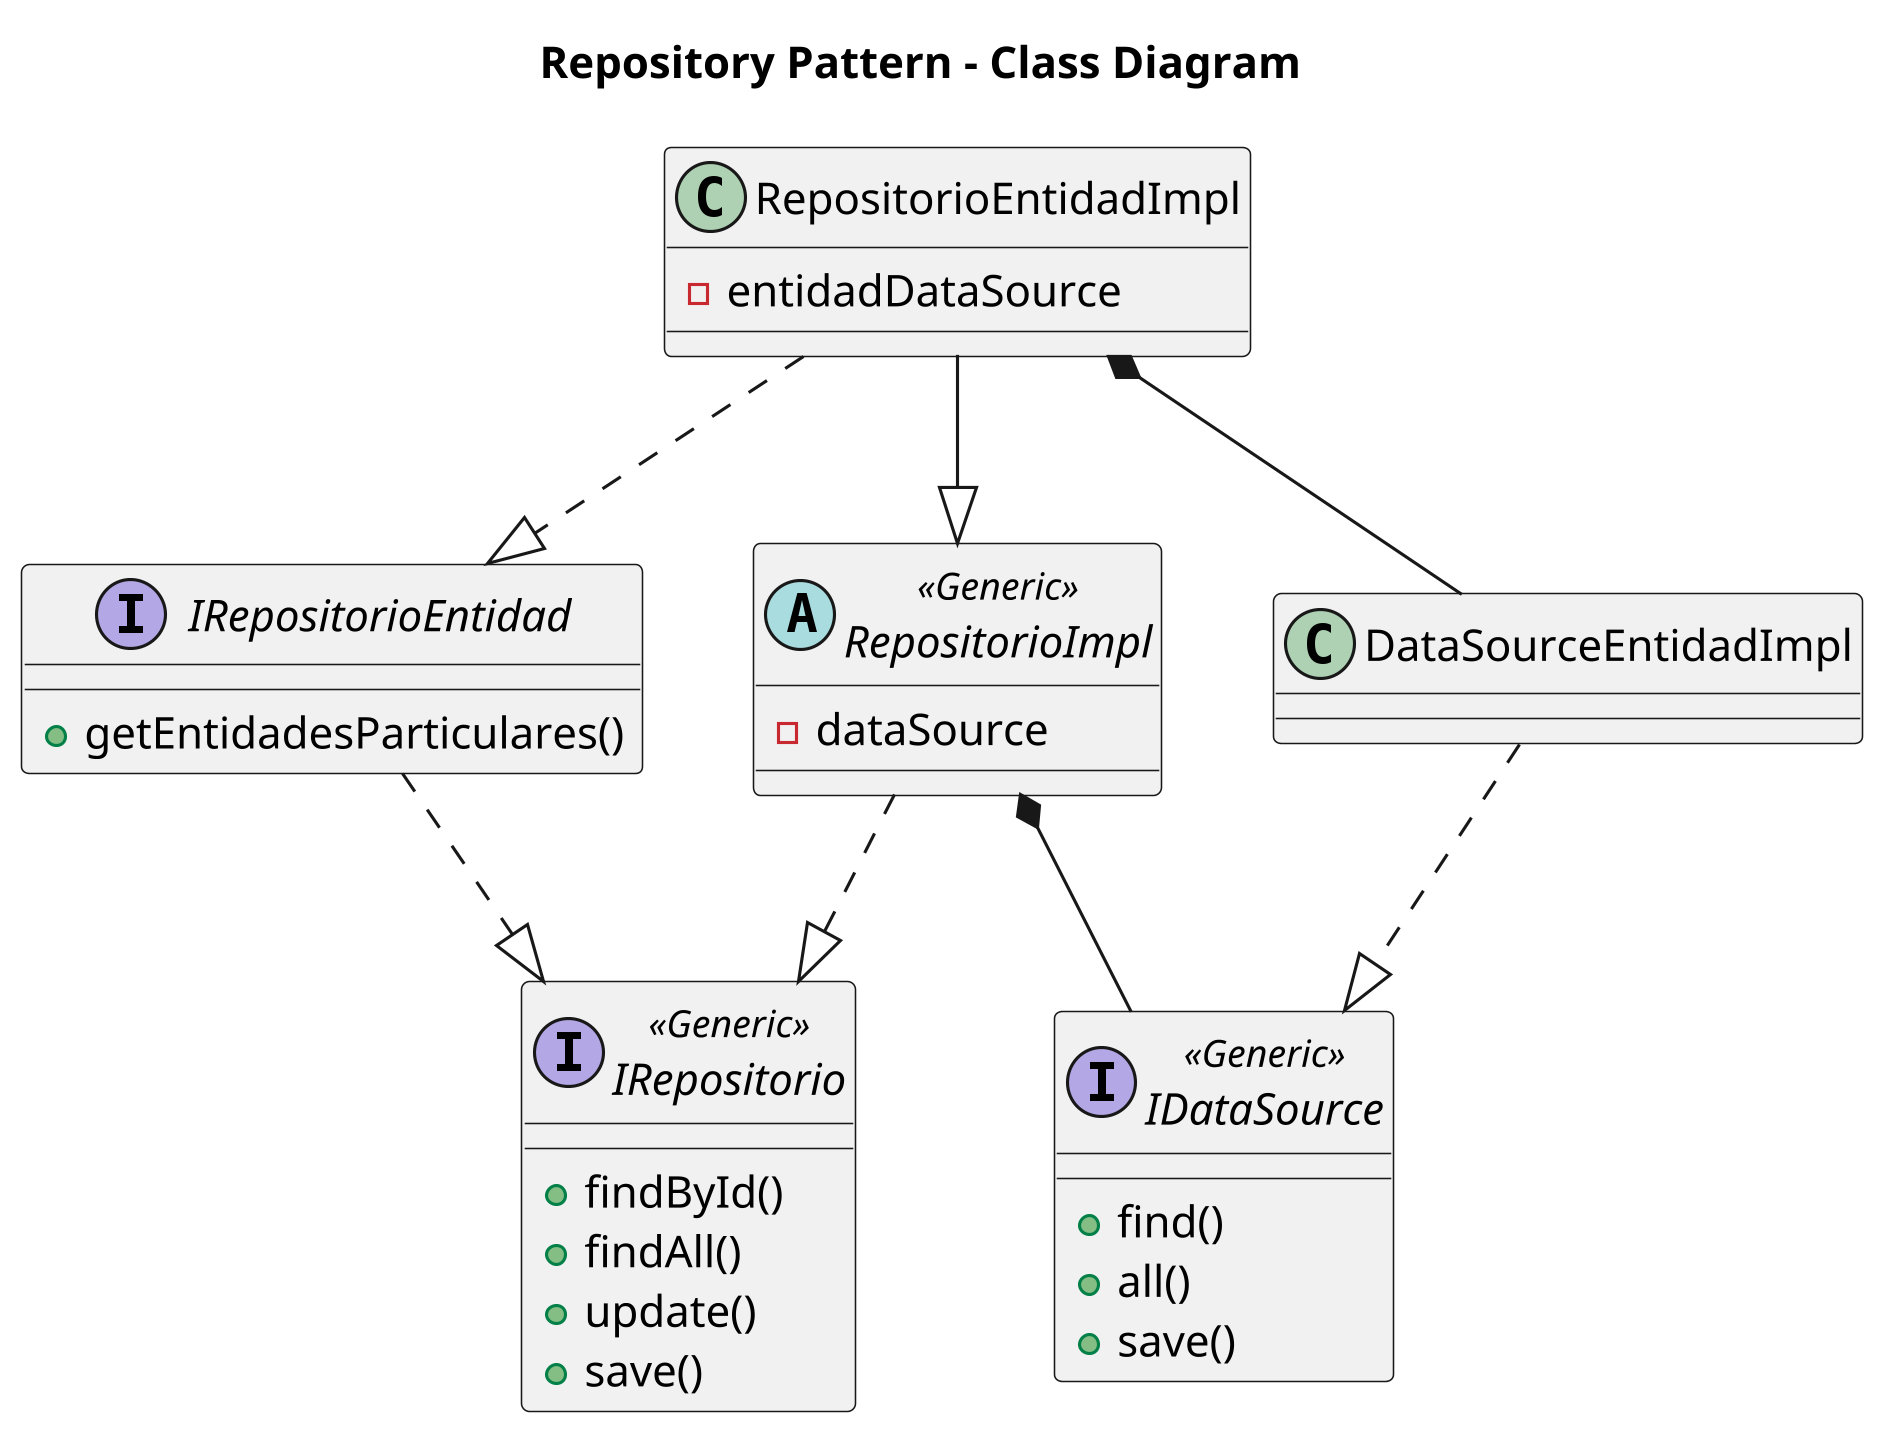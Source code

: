 @startuml CLASS_repository_def
skinparam dpi 300

title Repository Pattern - Class Diagram


interface IRepositorio << Generic >>{
    + findById()
    + findAll()
    + update()
    + save()
}
interface IRepositorioEntidad{
    + getEntidadesParticulares()
}
abstract RepositorioImpl << Generic >>{
    - dataSource
}
class RepositorioEntidadImpl{
    - entidadDataSource
}
interface IDataSource << Generic >>{
    + find()
    + all()
    + save()

}
class DataSourceEntidadImpl

DataSourceEntidadImpl ..|> IDataSource
IRepositorioEntidad ..|> IRepositorio
RepositorioImpl *-- IDataSource
RepositorioImpl ..|> IRepositorio
RepositorioEntidadImpl --|> RepositorioImpl
RepositorioEntidadImpl ..|> IRepositorioEntidad
RepositorioEntidadImpl *-- DataSourceEntidadImpl
@enduml
